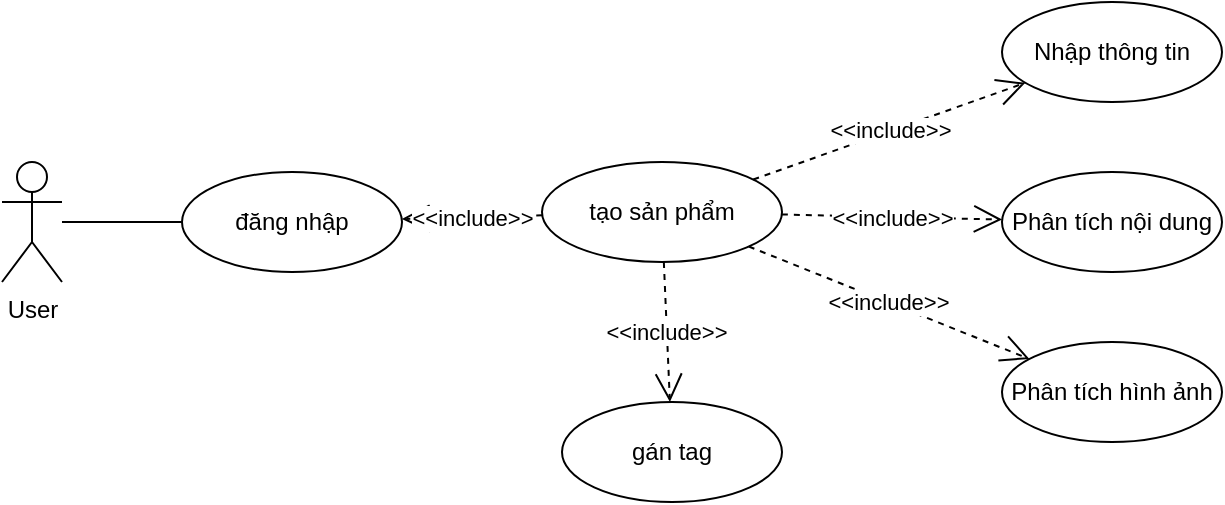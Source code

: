 <mxfile version="24.7.17">
  <diagram name="Page-1" id="YZtYIFS1Q5McApbZaSMp">
    <mxGraphModel dx="1290" dy="563" grid="1" gridSize="10" guides="1" tooltips="1" connect="1" arrows="1" fold="1" page="1" pageScale="1" pageWidth="850" pageHeight="1100" math="0" shadow="0">
      <root>
        <mxCell id="0" />
        <mxCell id="1" parent="0" />
        <mxCell id="-vU2gx9qyAHtCZSmB1QE-1" value="User" style="shape=umlActor;verticalLabelPosition=bottom;verticalAlign=top;html=1;outlineConnect=0;" vertex="1" parent="1">
          <mxGeometry x="110" y="170" width="30" height="60" as="geometry" />
        </mxCell>
        <mxCell id="-vU2gx9qyAHtCZSmB1QE-2" value="đăng nhập" style="ellipse;whiteSpace=wrap;html=1;" vertex="1" parent="1">
          <mxGeometry x="200" y="175" width="110" height="50" as="geometry" />
        </mxCell>
        <mxCell id="-vU2gx9qyAHtCZSmB1QE-3" value="" style="endArrow=none;html=1;rounded=0;" edge="1" parent="1" source="-vU2gx9qyAHtCZSmB1QE-1" target="-vU2gx9qyAHtCZSmB1QE-2">
          <mxGeometry width="50" height="50" relative="1" as="geometry">
            <mxPoint x="205" y="250" as="sourcePoint" />
            <mxPoint x="200" y="200" as="targetPoint" />
          </mxGeometry>
        </mxCell>
        <mxCell id="-vU2gx9qyAHtCZSmB1QE-4" value="tạo sản phẩm" style="ellipse;whiteSpace=wrap;html=1;" vertex="1" parent="1">
          <mxGeometry x="380" y="170" width="120" height="50" as="geometry" />
        </mxCell>
        <mxCell id="-vU2gx9qyAHtCZSmB1QE-5" value="&amp;lt;&amp;lt;include&amp;gt;&amp;gt;" style="endArrow=open;endSize=12;dashed=1;html=1;rounded=0;strokeColor=default;align=center;verticalAlign=middle;fontFamily=Helvetica;fontSize=11;fontColor=default;labelBackgroundColor=default;edgeStyle=none;" edge="1" parent="1" source="-vU2gx9qyAHtCZSmB1QE-4" target="-vU2gx9qyAHtCZSmB1QE-2">
          <mxGeometry width="160" relative="1" as="geometry">
            <mxPoint x="340" y="140" as="sourcePoint" />
            <mxPoint x="628" y="168" as="targetPoint" />
            <mxPoint as="offset" />
          </mxGeometry>
        </mxCell>
        <mxCell id="-vU2gx9qyAHtCZSmB1QE-6" value="gán tag" style="ellipse;whiteSpace=wrap;html=1;" vertex="1" parent="1">
          <mxGeometry x="390" y="290" width="110" height="50" as="geometry" />
        </mxCell>
        <mxCell id="-vU2gx9qyAHtCZSmB1QE-7" value="&amp;lt;&amp;lt;include&amp;gt;&amp;gt;" style="endArrow=open;endSize=12;dashed=1;html=1;rounded=0;strokeColor=default;align=center;verticalAlign=middle;fontFamily=Helvetica;fontSize=11;fontColor=default;labelBackgroundColor=default;edgeStyle=none;" edge="1" parent="1" source="-vU2gx9qyAHtCZSmB1QE-4" target="-vU2gx9qyAHtCZSmB1QE-6">
          <mxGeometry x="0.001" width="160" relative="1" as="geometry">
            <mxPoint x="430" y="210" as="sourcePoint" />
            <mxPoint x="320" y="210" as="targetPoint" />
            <mxPoint as="offset" />
          </mxGeometry>
        </mxCell>
        <mxCell id="-vU2gx9qyAHtCZSmB1QE-8" value="Phân tích nội dung" style="ellipse;whiteSpace=wrap;html=1;" vertex="1" parent="1">
          <mxGeometry x="610" y="175" width="110" height="50" as="geometry" />
        </mxCell>
        <mxCell id="-vU2gx9qyAHtCZSmB1QE-9" value="Phân tích hình ảnh" style="ellipse;whiteSpace=wrap;html=1;" vertex="1" parent="1">
          <mxGeometry x="610" y="260" width="110" height="50" as="geometry" />
        </mxCell>
        <mxCell id="-vU2gx9qyAHtCZSmB1QE-10" value="&amp;lt;&amp;lt;include&amp;gt;&amp;gt;" style="endArrow=open;endSize=12;dashed=1;html=1;rounded=0;strokeColor=default;align=center;verticalAlign=middle;fontFamily=Helvetica;fontSize=11;fontColor=default;labelBackgroundColor=default;edgeStyle=none;" edge="1" parent="1" source="-vU2gx9qyAHtCZSmB1QE-4" target="-vU2gx9qyAHtCZSmB1QE-8">
          <mxGeometry x="0.001" width="160" relative="1" as="geometry">
            <mxPoint x="491" y="235" as="sourcePoint" />
            <mxPoint x="494" y="290" as="targetPoint" />
            <mxPoint as="offset" />
          </mxGeometry>
        </mxCell>
        <mxCell id="-vU2gx9qyAHtCZSmB1QE-11" value="&amp;lt;&amp;lt;include&amp;gt;&amp;gt;" style="endArrow=open;endSize=12;dashed=1;html=1;rounded=0;strokeColor=default;align=center;verticalAlign=middle;fontFamily=Helvetica;fontSize=11;fontColor=default;labelBackgroundColor=default;edgeStyle=none;" edge="1" parent="1" source="-vU2gx9qyAHtCZSmB1QE-4" target="-vU2gx9qyAHtCZSmB1QE-9">
          <mxGeometry x="0.001" width="160" relative="1" as="geometry">
            <mxPoint x="501" y="245" as="sourcePoint" />
            <mxPoint x="504" y="300" as="targetPoint" />
            <mxPoint as="offset" />
          </mxGeometry>
        </mxCell>
        <mxCell id="-vU2gx9qyAHtCZSmB1QE-12" value="Nhập thông tin" style="ellipse;whiteSpace=wrap;html=1;" vertex="1" parent="1">
          <mxGeometry x="610" y="90" width="110" height="50" as="geometry" />
        </mxCell>
        <mxCell id="-vU2gx9qyAHtCZSmB1QE-13" value="&amp;lt;&amp;lt;include&amp;gt;&amp;gt;" style="endArrow=open;endSize=12;dashed=1;html=1;rounded=0;strokeColor=default;align=center;verticalAlign=middle;fontFamily=Helvetica;fontSize=11;fontColor=default;labelBackgroundColor=default;edgeStyle=none;" edge="1" parent="1" source="-vU2gx9qyAHtCZSmB1QE-4" target="-vU2gx9qyAHtCZSmB1QE-12">
          <mxGeometry x="0.001" width="160" relative="1" as="geometry">
            <mxPoint x="550" y="210" as="sourcePoint" />
            <mxPoint x="630" y="210" as="targetPoint" />
            <mxPoint as="offset" />
          </mxGeometry>
        </mxCell>
      </root>
    </mxGraphModel>
  </diagram>
</mxfile>
